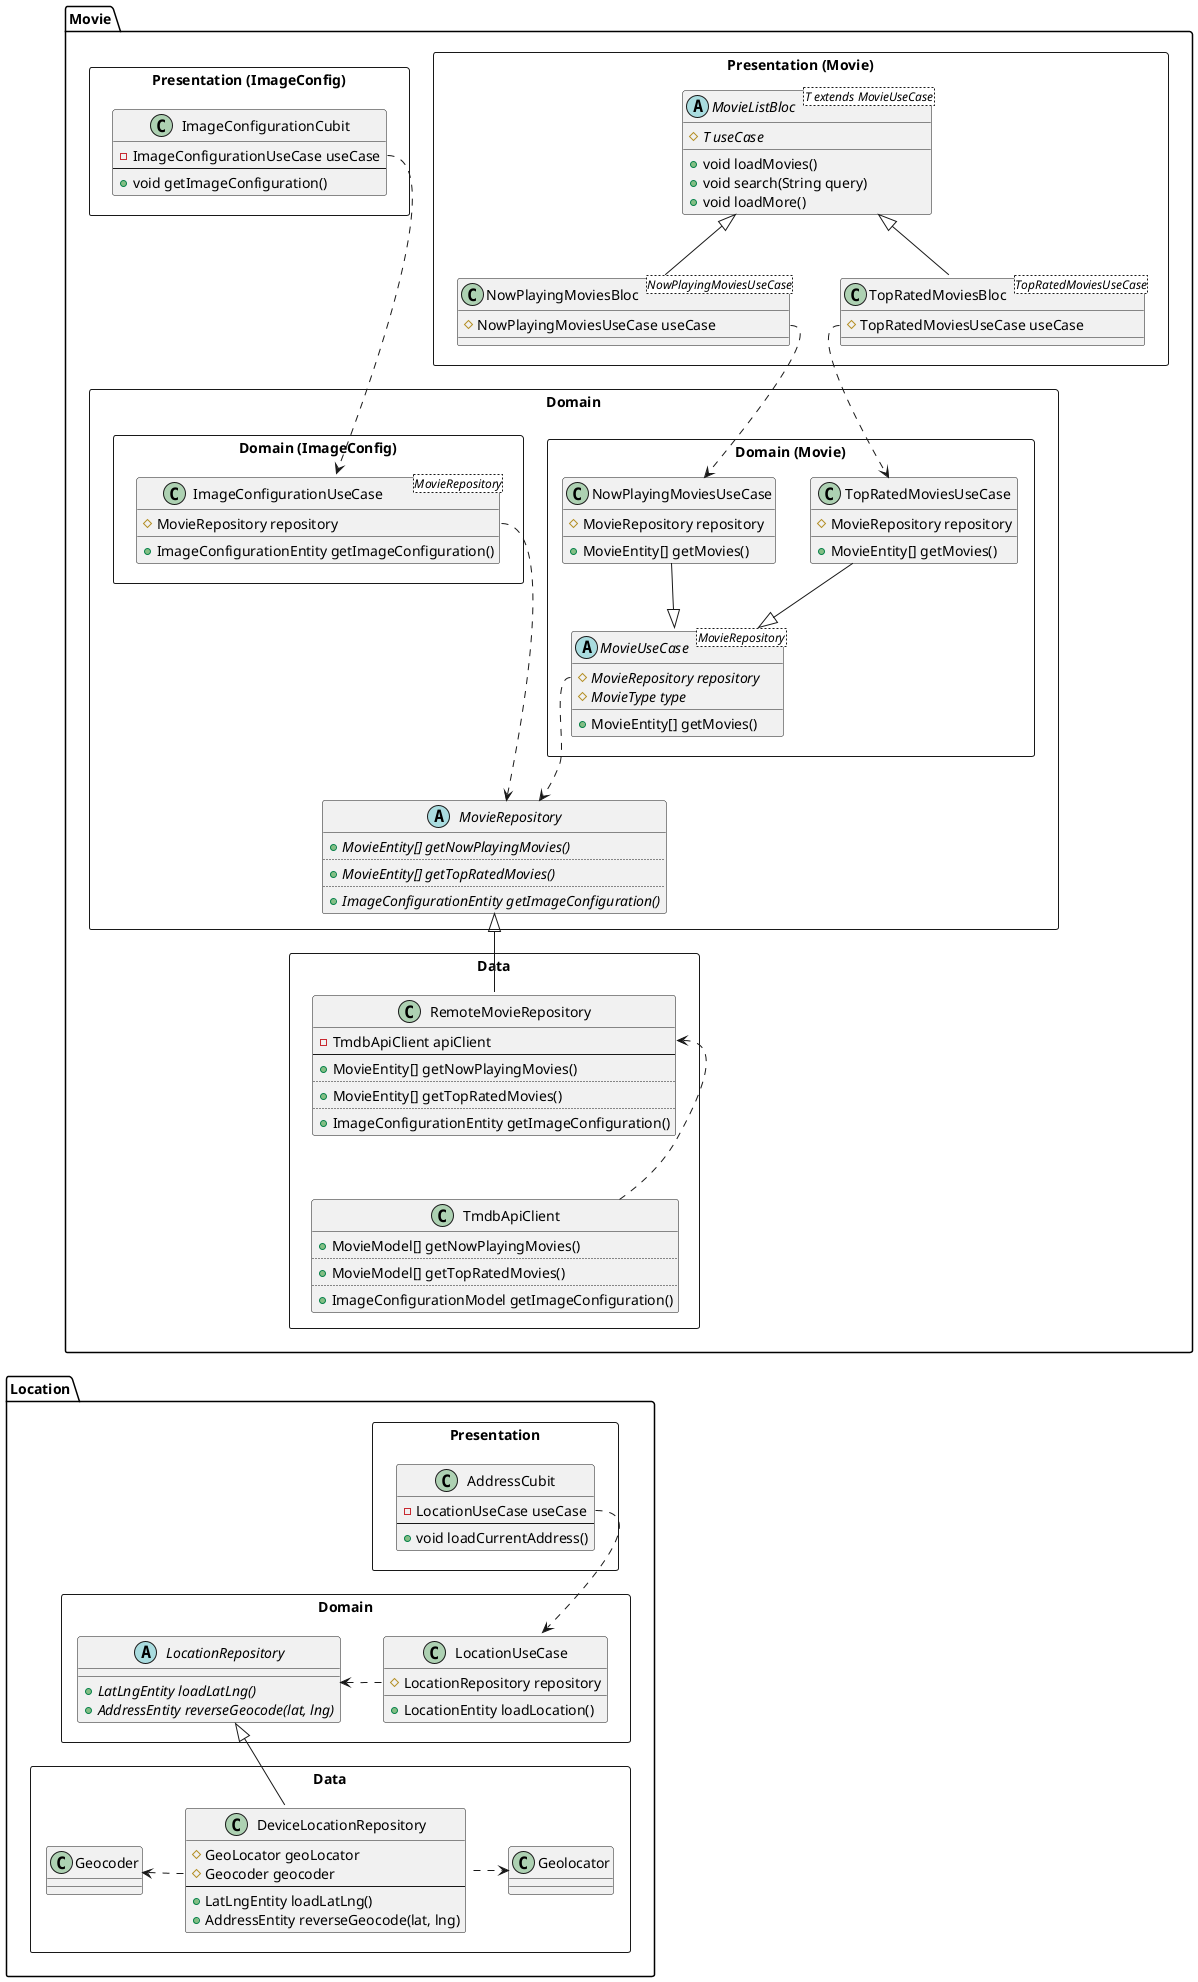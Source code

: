 @startuml
'https://plantuml.com/class-diagram

package Movie {
    package "Presentation (Movie)" <<Rectangle>> {
        abstract class MovieListBloc<T extends MovieUseCase> {
            # {abstract} T useCase
            __
            + void loadMovies()
            + void search(String query)
            + void loadMore()
        }

        class NowPlayingMoviesBloc<NowPlayingMoviesUseCase> extends MovieListBloc {
            # NowPlayingMoviesUseCase useCase
        }

        class TopRatedMoviesBloc<TopRatedMoviesUseCase> extends MovieListBloc {
            # TopRatedMoviesUseCase useCase
        }
    }

    package "Presentation (ImageConfig)" <<Rectangle>> {
        class ImageConfigurationCubit {
            - ImageConfigurationUseCase useCase
            --
            + void getImageConfiguration()
        }
    }

    package "Domain" <<Rectangle>> {

        package "Domain (Movie)" <<Rectangle>> {
            abstract class MovieUseCase<MovieRepository> {
                # {abstract} MovieRepository repository
                # {abstract} MovieType type
                __
                + MovieEntity[] getMovies()
            }

            class NowPlayingMoviesUseCase {
                # MovieRepository repository
                __
                + MovieEntity[] getMovies()
            }

            class TopRatedMoviesUseCase {
                # MovieRepository repository
                __
                + MovieEntity[] getMovies()
            }
        }

        package "Domain (ImageConfig)" <<Rectangle>> {
            class ImageConfigurationUseCase<MovieRepository> {
                # MovieRepository repository
                __
                + ImageConfigurationEntity getImageConfiguration()
            }
        }

        abstract class MovieRepository {
            + {abstract} MovieEntity[] getNowPlayingMovies()
            ..
            + {abstract} MovieEntity[] getTopRatedMovies()
            ..
            + {abstract} ImageConfigurationEntity getImageConfiguration()
        }

    }

    package "Data" <<Rectangle>> {
        class RemoteMovieRepository {
            - TmdbApiClient apiClient
            --
            + MovieEntity[] getNowPlayingMovies()
            ..
            + MovieEntity[] getTopRatedMovies()
            ..
            + ImageConfigurationEntity getImageConfiguration()
        }

        class TmdbApiClient {
            + MovieModel[] getNowPlayingMovies()
            ..
            + MovieModel[] getTopRatedMovies()
            ..
            + ImageConfigurationModel getImageConfiguration()
        }
    }
}

package Location {
    package Presentation <<Rectangle>> {
        class AddressCubit {
            - LocationUseCase useCase
            --
            + void loadCurrentAddress()
        }
    }

    package Domain <<Rectangle>> {
        class LocationUseCase {
            # LocationRepository repository
            __
            + LocationEntity loadLocation()
        }

        abstract class LocationRepository {
            + {abstract} LatLngEntity loadLatLng()
            + {abstract} AddressEntity reverseGeocode(lat, lng)
        }
    }

    package Data <<Rectangle>> {
        class DeviceLocationRepository {
            # GeoLocator geoLocator
            # Geocoder geocoder
            --
            + LatLngEntity loadLatLng()
            + AddressEntity reverseGeocode(lat, lng)
        }

        class Geolocator

        class Geocoder
    }
}

'CONNECTING COMPONENTS
DeviceLocationRepository::Geolocator .right.> Geolocator
DeviceLocationRepository::Geocoder .left.> Geocoder

DeviceLocationRepository -u-|> LocationRepository
LocationUseCase::repository .left.> LocationRepository

AddressCubit::useCase .d.> LocationUseCase

NowPlayingMoviesBloc::useCase .down.> NowPlayingMoviesUseCase
TopRatedMoviesBloc::useCase .down.> TopRatedMoviesUseCase

NowPlayingMoviesUseCase -down-|> MovieUseCase
TopRatedMoviesUseCase -down-|> MovieUseCase

ImageConfigurationCubit::useCase ..d.> ImageConfigurationUseCase

ImageConfigurationUseCase::repository ..d.> MovieRepository
MovieUseCase::repository .d.> MovieRepository
'TopRatedMoviesUseCase::repository .down.> MovieRepository
'NowPlayingMoviesUseCase::repository .down.> MovieRepository

RemoteMovieRepository -up-|> MovieRepository
TmdbApiClient .up.> RemoteMovieRepository::apiClient

AddressCubit -u[hidden]-|> TmdbApiClient

@enduml